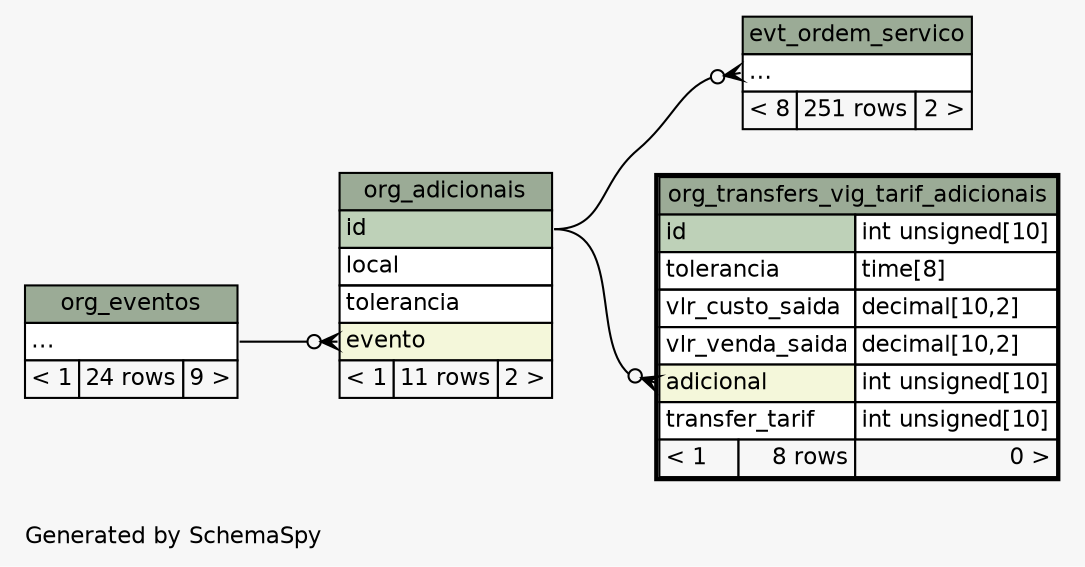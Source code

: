 // dot 2.38.0 on Windows 10 10.0
// SchemaSpy rev 590
digraph "twoDegreesRelationshipsDiagram" {
  graph [
    rankdir="RL"
    bgcolor="#f7f7f7"
    label="\nGenerated by SchemaSpy"
    labeljust="l"
    nodesep="0.18"
    ranksep="0.46"
    fontname="Helvetica"
    fontsize="11"
  ];
  node [
    fontname="Helvetica"
    fontsize="11"
    shape="plaintext"
  ];
  edge [
    arrowsize="0.8"
  ];
  "evt_ordem_servico":"elipses":w -> "org_adicionais":"id":e [arrowhead=none dir=back arrowtail=crowodot];
  "org_adicionais":"evento":w -> "org_eventos":"elipses":e [arrowhead=none dir=back arrowtail=crowodot];
  "org_transfers_vig_tarif_adicionais":"adicional":w -> "org_adicionais":"id":e [arrowhead=none dir=back arrowtail=crowodot];
  "evt_ordem_servico" [
    label=<
    <TABLE BORDER="0" CELLBORDER="1" CELLSPACING="0" BGCOLOR="#ffffff">
      <TR><TD COLSPAN="3" BGCOLOR="#9bab96" ALIGN="CENTER">evt_ordem_servico</TD></TR>
      <TR><TD PORT="elipses" COLSPAN="3" ALIGN="LEFT">...</TD></TR>
      <TR><TD ALIGN="LEFT" BGCOLOR="#f7f7f7">&lt; 8</TD><TD ALIGN="RIGHT" BGCOLOR="#f7f7f7">251 rows</TD><TD ALIGN="RIGHT" BGCOLOR="#f7f7f7">2 &gt;</TD></TR>
    </TABLE>>
    URL="evt_ordem_servico.html"
    tooltip="evt_ordem_servico"
  ];
  "org_adicionais" [
    label=<
    <TABLE BORDER="0" CELLBORDER="1" CELLSPACING="0" BGCOLOR="#ffffff">
      <TR><TD COLSPAN="3" BGCOLOR="#9bab96" ALIGN="CENTER">org_adicionais</TD></TR>
      <TR><TD PORT="id" COLSPAN="3" BGCOLOR="#bed1b8" ALIGN="LEFT">id</TD></TR>
      <TR><TD PORT="local" COLSPAN="3" ALIGN="LEFT">local</TD></TR>
      <TR><TD PORT="tolerancia" COLSPAN="3" ALIGN="LEFT">tolerancia</TD></TR>
      <TR><TD PORT="evento" COLSPAN="3" BGCOLOR="#f4f7da" ALIGN="LEFT">evento</TD></TR>
      <TR><TD ALIGN="LEFT" BGCOLOR="#f7f7f7">&lt; 1</TD><TD ALIGN="RIGHT" BGCOLOR="#f7f7f7">11 rows</TD><TD ALIGN="RIGHT" BGCOLOR="#f7f7f7">2 &gt;</TD></TR>
    </TABLE>>
    URL="org_adicionais.html"
    tooltip="org_adicionais"
  ];
  "org_eventos" [
    label=<
    <TABLE BORDER="0" CELLBORDER="1" CELLSPACING="0" BGCOLOR="#ffffff">
      <TR><TD COLSPAN="3" BGCOLOR="#9bab96" ALIGN="CENTER">org_eventos</TD></TR>
      <TR><TD PORT="elipses" COLSPAN="3" ALIGN="LEFT">...</TD></TR>
      <TR><TD ALIGN="LEFT" BGCOLOR="#f7f7f7">&lt; 1</TD><TD ALIGN="RIGHT" BGCOLOR="#f7f7f7">24 rows</TD><TD ALIGN="RIGHT" BGCOLOR="#f7f7f7">9 &gt;</TD></TR>
    </TABLE>>
    URL="org_eventos.html"
    tooltip="org_eventos"
  ];
  "org_transfers_vig_tarif_adicionais" [
    label=<
    <TABLE BORDER="2" CELLBORDER="1" CELLSPACING="0" BGCOLOR="#ffffff">
      <TR><TD COLSPAN="3" BGCOLOR="#9bab96" ALIGN="CENTER">org_transfers_vig_tarif_adicionais</TD></TR>
      <TR><TD PORT="id" COLSPAN="2" BGCOLOR="#bed1b8" ALIGN="LEFT">id</TD><TD PORT="id.type" ALIGN="LEFT">int unsigned[10]</TD></TR>
      <TR><TD PORT="tolerancia" COLSPAN="2" ALIGN="LEFT">tolerancia</TD><TD PORT="tolerancia.type" ALIGN="LEFT">time[8]</TD></TR>
      <TR><TD PORT="vlr_custo_saida" COLSPAN="2" ALIGN="LEFT">vlr_custo_saida</TD><TD PORT="vlr_custo_saida.type" ALIGN="LEFT">decimal[10,2]</TD></TR>
      <TR><TD PORT="vlr_venda_saida" COLSPAN="2" ALIGN="LEFT">vlr_venda_saida</TD><TD PORT="vlr_venda_saida.type" ALIGN="LEFT">decimal[10,2]</TD></TR>
      <TR><TD PORT="adicional" COLSPAN="2" BGCOLOR="#f4f7da" ALIGN="LEFT">adicional</TD><TD PORT="adicional.type" ALIGN="LEFT">int unsigned[10]</TD></TR>
      <TR><TD PORT="transfer_tarif" COLSPAN="2" ALIGN="LEFT">transfer_tarif</TD><TD PORT="transfer_tarif.type" ALIGN="LEFT">int unsigned[10]</TD></TR>
      <TR><TD ALIGN="LEFT" BGCOLOR="#f7f7f7">&lt; 1</TD><TD ALIGN="RIGHT" BGCOLOR="#f7f7f7">8 rows</TD><TD ALIGN="RIGHT" BGCOLOR="#f7f7f7">0 &gt;</TD></TR>
    </TABLE>>
    URL="org_transfers_vig_tarif_adicionais.html"
    tooltip="org_transfers_vig_tarif_adicionais"
  ];
}
